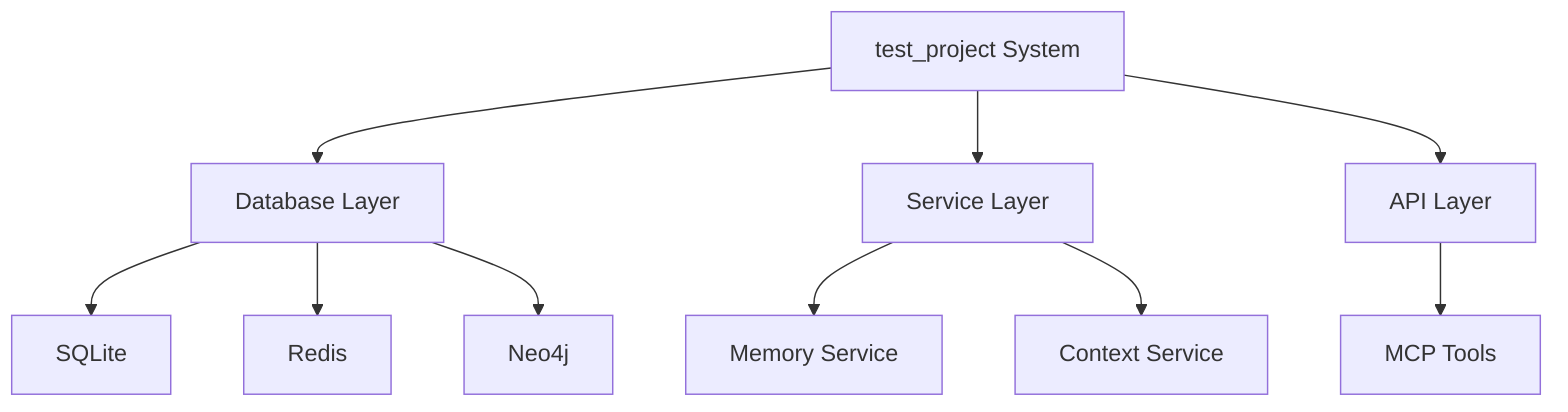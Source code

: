 graph TD
    A[test_project System] --> B[Database Layer]
    A --> C[Service Layer]
    A --> D[API Layer]
    B --> E[SQLite]
    B --> F[Redis]
    B --> G[Neo4j]
    C --> H[Memory Service]
    C --> I[Context Service]
    D --> J[MCP Tools]